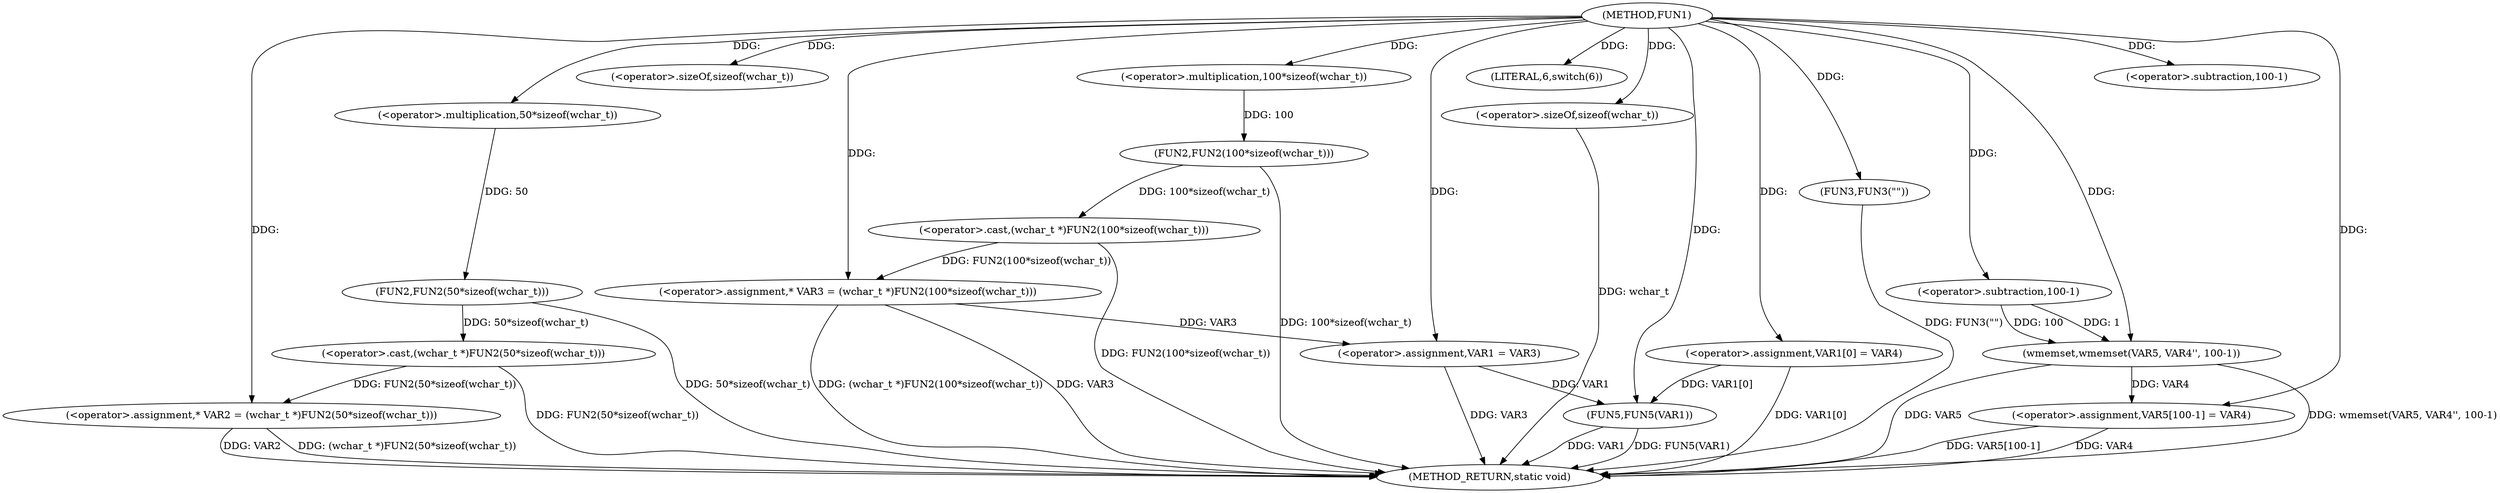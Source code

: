 digraph FUN1 {  
"1000100" [label = "(METHOD,FUN1)" ]
"1000157" [label = "(METHOD_RETURN,static void)" ]
"1000104" [label = "(<operator>.assignment,* VAR2 = (wchar_t *)FUN2(50*sizeof(wchar_t)))" ]
"1000106" [label = "(<operator>.cast,(wchar_t *)FUN2(50*sizeof(wchar_t)))" ]
"1000108" [label = "(FUN2,FUN2(50*sizeof(wchar_t)))" ]
"1000109" [label = "(<operator>.multiplication,50*sizeof(wchar_t))" ]
"1000111" [label = "(<operator>.sizeOf,sizeof(wchar_t))" ]
"1000114" [label = "(<operator>.assignment,* VAR3 = (wchar_t *)FUN2(100*sizeof(wchar_t)))" ]
"1000116" [label = "(<operator>.cast,(wchar_t *)FUN2(100*sizeof(wchar_t)))" ]
"1000118" [label = "(FUN2,FUN2(100*sizeof(wchar_t)))" ]
"1000119" [label = "(<operator>.multiplication,100*sizeof(wchar_t))" ]
"1000121" [label = "(<operator>.sizeOf,sizeof(wchar_t))" ]
"1000124" [label = "(LITERAL,6,switch(6))" ]
"1000127" [label = "(<operator>.assignment,VAR1 = VAR3)" ]
"1000130" [label = "(<operator>.assignment,VAR1[0] = VAR4)" ]
"1000137" [label = "(FUN3,FUN3(\"\"))" ]
"1000142" [label = "(wmemset,wmemset(VAR5, VAR4'', 100-1))" ]
"1000145" [label = "(<operator>.subtraction,100-1)" ]
"1000148" [label = "(<operator>.assignment,VAR5[100-1] = VAR4)" ]
"1000151" [label = "(<operator>.subtraction,100-1)" ]
"1000155" [label = "(FUN5,FUN5(VAR1))" ]
  "1000142" -> "1000157"  [ label = "DDG: wmemset(VAR5, VAR4'', 100-1)"] 
  "1000106" -> "1000157"  [ label = "DDG: FUN2(50*sizeof(wchar_t))"] 
  "1000104" -> "1000157"  [ label = "DDG: VAR2"] 
  "1000116" -> "1000157"  [ label = "DDG: FUN2(100*sizeof(wchar_t))"] 
  "1000148" -> "1000157"  [ label = "DDG: VAR4"] 
  "1000155" -> "1000157"  [ label = "DDG: VAR1"] 
  "1000118" -> "1000157"  [ label = "DDG: 100*sizeof(wchar_t)"] 
  "1000114" -> "1000157"  [ label = "DDG: (wchar_t *)FUN2(100*sizeof(wchar_t))"] 
  "1000130" -> "1000157"  [ label = "DDG: VAR1[0]"] 
  "1000127" -> "1000157"  [ label = "DDG: VAR3"] 
  "1000155" -> "1000157"  [ label = "DDG: FUN5(VAR1)"] 
  "1000114" -> "1000157"  [ label = "DDG: VAR3"] 
  "1000148" -> "1000157"  [ label = "DDG: VAR5[100-1]"] 
  "1000142" -> "1000157"  [ label = "DDG: VAR5"] 
  "1000121" -> "1000157"  [ label = "DDG: wchar_t"] 
  "1000137" -> "1000157"  [ label = "DDG: FUN3(\"\")"] 
  "1000104" -> "1000157"  [ label = "DDG: (wchar_t *)FUN2(50*sizeof(wchar_t))"] 
  "1000108" -> "1000157"  [ label = "DDG: 50*sizeof(wchar_t)"] 
  "1000106" -> "1000104"  [ label = "DDG: FUN2(50*sizeof(wchar_t))"] 
  "1000100" -> "1000104"  [ label = "DDG: "] 
  "1000108" -> "1000106"  [ label = "DDG: 50*sizeof(wchar_t)"] 
  "1000109" -> "1000108"  [ label = "DDG: 50"] 
  "1000100" -> "1000109"  [ label = "DDG: "] 
  "1000100" -> "1000111"  [ label = "DDG: "] 
  "1000116" -> "1000114"  [ label = "DDG: FUN2(100*sizeof(wchar_t))"] 
  "1000100" -> "1000114"  [ label = "DDG: "] 
  "1000118" -> "1000116"  [ label = "DDG: 100*sizeof(wchar_t)"] 
  "1000119" -> "1000118"  [ label = "DDG: 100"] 
  "1000100" -> "1000119"  [ label = "DDG: "] 
  "1000100" -> "1000121"  [ label = "DDG: "] 
  "1000100" -> "1000124"  [ label = "DDG: "] 
  "1000114" -> "1000127"  [ label = "DDG: VAR3"] 
  "1000100" -> "1000127"  [ label = "DDG: "] 
  "1000100" -> "1000130"  [ label = "DDG: "] 
  "1000100" -> "1000137"  [ label = "DDG: "] 
  "1000100" -> "1000142"  [ label = "DDG: "] 
  "1000145" -> "1000142"  [ label = "DDG: 100"] 
  "1000145" -> "1000142"  [ label = "DDG: 1"] 
  "1000100" -> "1000145"  [ label = "DDG: "] 
  "1000142" -> "1000148"  [ label = "DDG: VAR4"] 
  "1000100" -> "1000148"  [ label = "DDG: "] 
  "1000100" -> "1000151"  [ label = "DDG: "] 
  "1000127" -> "1000155"  [ label = "DDG: VAR1"] 
  "1000130" -> "1000155"  [ label = "DDG: VAR1[0]"] 
  "1000100" -> "1000155"  [ label = "DDG: "] 
}
